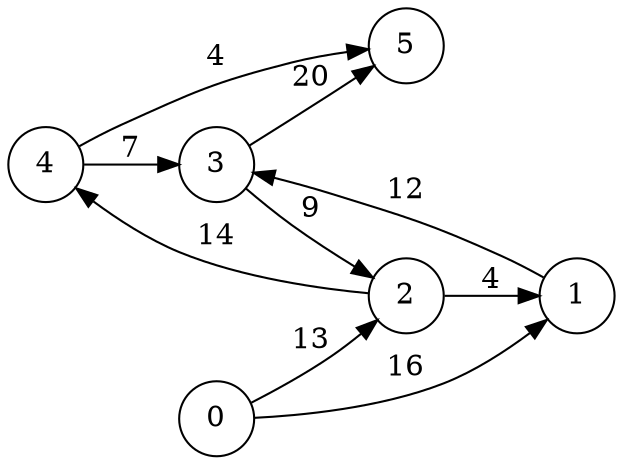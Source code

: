 digraph finite_state_machine {
	rankdir=LR;
	size="8,5"
	node [shape = circle];
	4 -> 5 [ label = "4" ];
	4 -> 3 [ label = "7" ];
	3 -> 5 [ label = "20" ];
	3 -> 2 [ label = "9" ];
	2 -> 4 [ label = "14" ];
	2 -> 1 [ label = "4" ];
	1 -> 3 [ label = "12" ];
	0 -> 2 [ label = "13" ];
	0 -> 1 [ label = "16" ];
}
